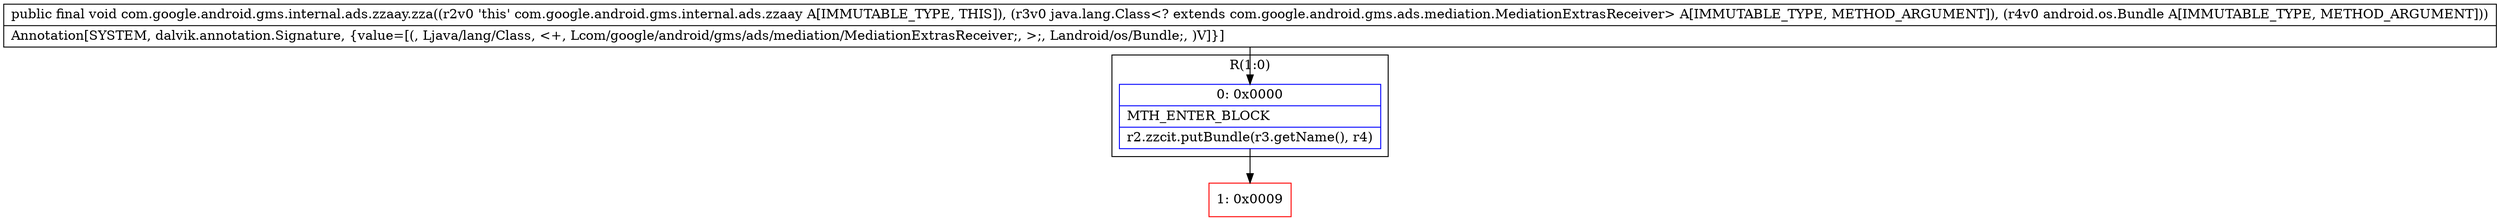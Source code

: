 digraph "CFG forcom.google.android.gms.internal.ads.zzaay.zza(Ljava\/lang\/Class;Landroid\/os\/Bundle;)V" {
subgraph cluster_Region_2082379335 {
label = "R(1:0)";
node [shape=record,color=blue];
Node_0 [shape=record,label="{0\:\ 0x0000|MTH_ENTER_BLOCK\l|r2.zzcit.putBundle(r3.getName(), r4)\l}"];
}
Node_1 [shape=record,color=red,label="{1\:\ 0x0009}"];
MethodNode[shape=record,label="{public final void com.google.android.gms.internal.ads.zzaay.zza((r2v0 'this' com.google.android.gms.internal.ads.zzaay A[IMMUTABLE_TYPE, THIS]), (r3v0 java.lang.Class\<? extends com.google.android.gms.ads.mediation.MediationExtrasReceiver\> A[IMMUTABLE_TYPE, METHOD_ARGUMENT]), (r4v0 android.os.Bundle A[IMMUTABLE_TYPE, METHOD_ARGUMENT]))  | Annotation[SYSTEM, dalvik.annotation.Signature, \{value=[(, Ljava\/lang\/Class, \<+, Lcom\/google\/android\/gms\/ads\/mediation\/MediationExtrasReceiver;, \>;, Landroid\/os\/Bundle;, )V]\}]\l}"];
MethodNode -> Node_0;
Node_0 -> Node_1;
}

